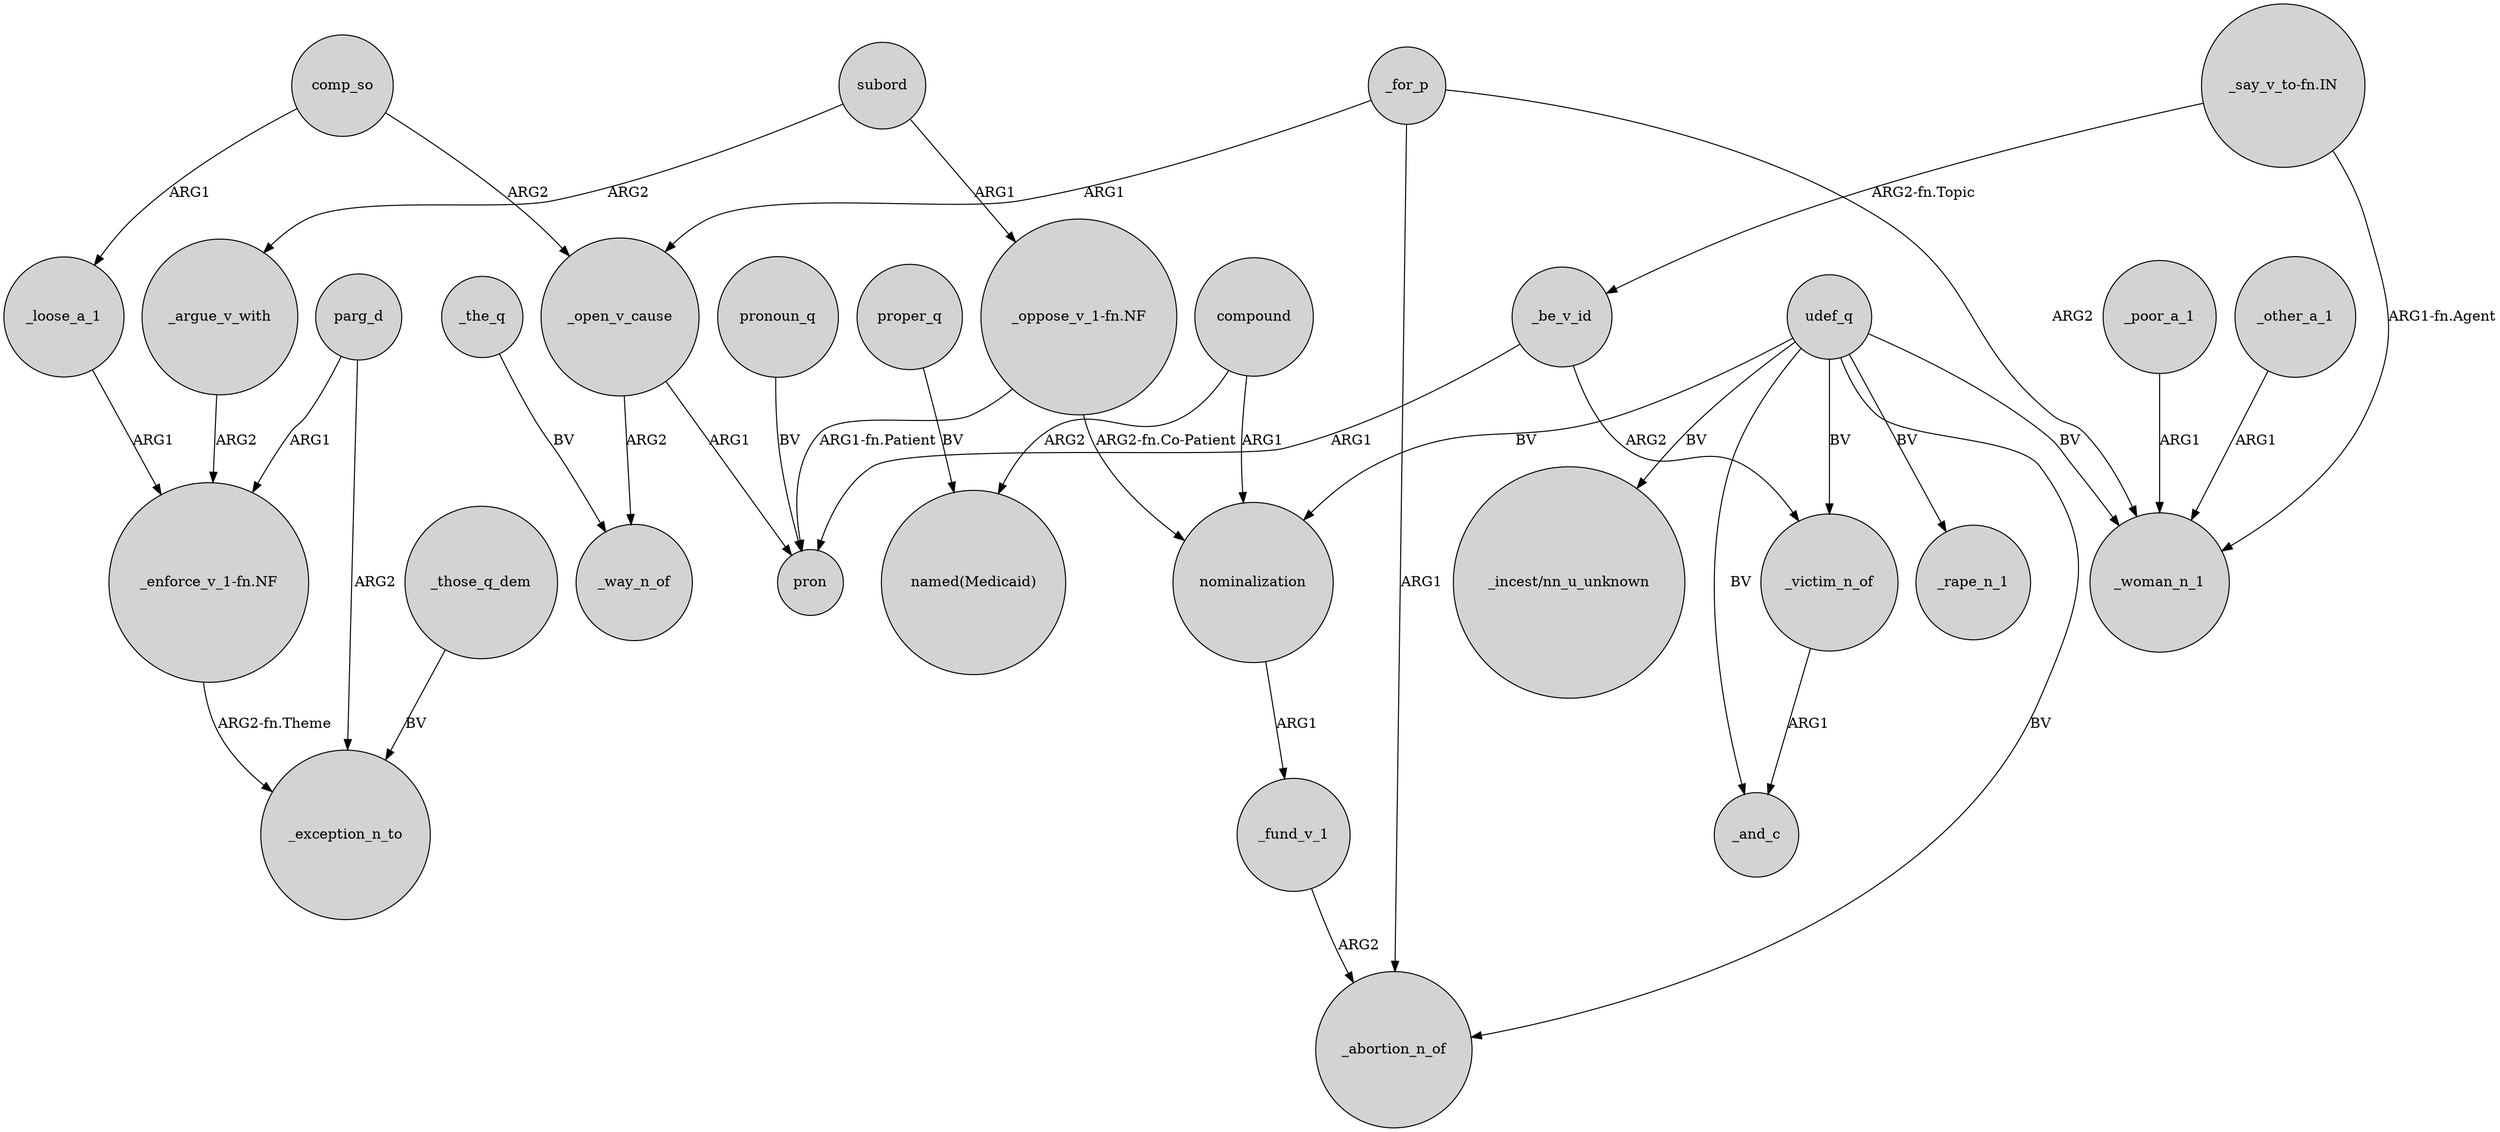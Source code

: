 digraph {
	node [shape=circle style=filled]
	subord -> _argue_v_with [label=ARG2]
	"_say_v_to-fn.IN" -> _woman_n_1 [label="ARG1-fn.Agent"]
	"_enforce_v_1-fn.NF" -> _exception_n_to [label="ARG2-fn.Theme"]
	_fund_v_1 -> _abortion_n_of [label=ARG2]
	udef_q -> "_incest/nn_u_unknown" [label=BV]
	udef_q -> _woman_n_1 [label=BV]
	compound -> "named(Medicaid)" [label=ARG2]
	subord -> "_oppose_v_1-fn.NF" [label=ARG1]
	nominalization -> _fund_v_1 [label=ARG1]
	_open_v_cause -> pron [label=ARG1]
	udef_q -> _victim_n_of [label=BV]
	_the_q -> _way_n_of [label=BV]
	_open_v_cause -> _way_n_of [label=ARG2]
	_for_p -> _woman_n_1 [label=ARG2]
	_for_p -> _open_v_cause [label=ARG1]
	_victim_n_of -> _and_c [label=ARG1]
	_argue_v_with -> "_enforce_v_1-fn.NF" [label=ARG2]
	_be_v_id -> pron [label=ARG1]
	"_say_v_to-fn.IN" -> _be_v_id [label="ARG2-fn.Topic"]
	udef_q -> _rape_n_1 [label=BV]
	pronoun_q -> pron [label=BV]
	"_oppose_v_1-fn.NF" -> nominalization [label="ARG2-fn.Co-Patient"]
	parg_d -> "_enforce_v_1-fn.NF" [label=ARG1]
	parg_d -> _exception_n_to [label=ARG2]
	_loose_a_1 -> "_enforce_v_1-fn.NF" [label=ARG1]
	"_oppose_v_1-fn.NF" -> pron [label="ARG1-fn.Patient"]
	_poor_a_1 -> _woman_n_1 [label=ARG1]
	_for_p -> _abortion_n_of [label=ARG1]
	comp_so -> _open_v_cause [label=ARG2]
	udef_q -> nominalization [label=BV]
	_other_a_1 -> _woman_n_1 [label=ARG1]
	comp_so -> _loose_a_1 [label=ARG1]
	udef_q -> _abortion_n_of [label=BV]
	_those_q_dem -> _exception_n_to [label=BV]
	_be_v_id -> _victim_n_of [label=ARG2]
	udef_q -> _and_c [label=BV]
	compound -> nominalization [label=ARG1]
	proper_q -> "named(Medicaid)" [label=BV]
}
